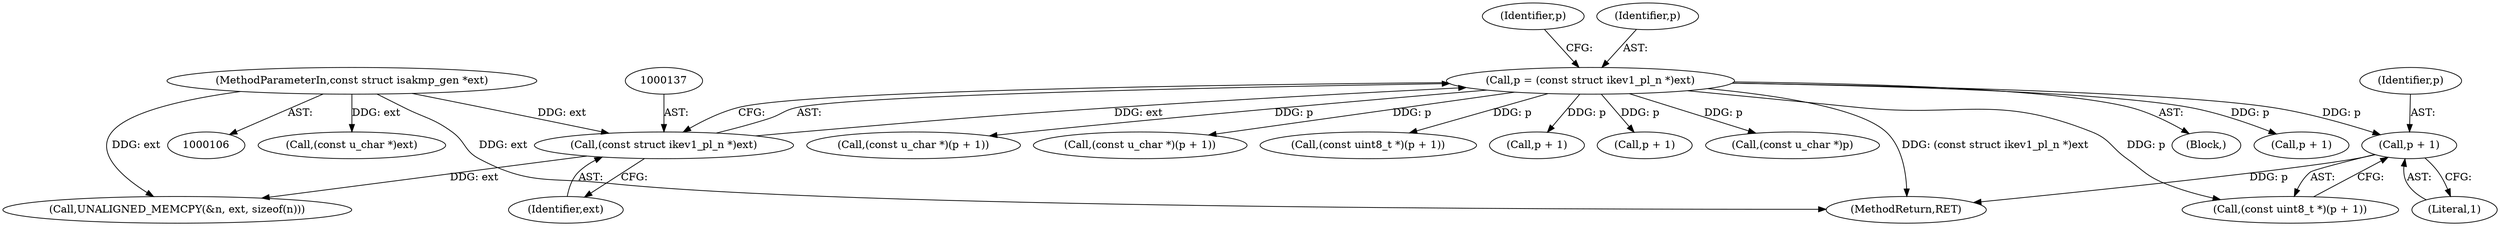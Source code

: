 digraph "0_tcpdump_396e94ff55a80d554b1fe46bf107db1e91008d6c@pointer" {
"1000380" [label="(Call,p + 1)"];
"1000134" [label="(Call,p = (const struct ikev1_pl_n *)ext)"];
"1000136" [label="(Call,(const struct ikev1_pl_n *)ext)"];
"1000109" [label="(MethodParameterIn,const struct isakmp_gen *ext)"];
"1000116" [label="(Block,)"];
"1000255" [label="(Call,p + 1)"];
"1000529" [label="(Call,(const u_char *)ext)"];
"1000378" [label="(Call,(const uint8_t *)(p + 1))"];
"1000141" [label="(Identifier,p)"];
"1000134" [label="(Call,p = (const struct ikev1_pl_n *)ext)"];
"1000390" [label="(Call,(const u_char *)(p + 1))"];
"1000264" [label="(Call,(const u_char *)(p + 1))"];
"1000253" [label="(Call,(const uint8_t *)(p + 1))"];
"1000380" [label="(Call,p + 1)"];
"1000381" [label="(Identifier,p)"];
"1000142" [label="(Call,UNALIGNED_MEMCPY(&n, ext, sizeof(n)))"];
"1000266" [label="(Call,p + 1)"];
"1000138" [label="(Identifier,ext)"];
"1000392" [label="(Call,p + 1)"];
"1000382" [label="(Literal,1)"];
"1000135" [label="(Identifier,p)"];
"1000109" [label="(MethodParameterIn,const struct isakmp_gen *ext)"];
"1000543" [label="(MethodReturn,RET)"];
"1000401" [label="(Call,(const u_char *)p)"];
"1000136" [label="(Call,(const struct ikev1_pl_n *)ext)"];
"1000380" -> "1000378"  [label="AST: "];
"1000380" -> "1000382"  [label="CFG: "];
"1000381" -> "1000380"  [label="AST: "];
"1000382" -> "1000380"  [label="AST: "];
"1000378" -> "1000380"  [label="CFG: "];
"1000380" -> "1000543"  [label="DDG: p"];
"1000134" -> "1000380"  [label="DDG: p"];
"1000134" -> "1000116"  [label="AST: "];
"1000134" -> "1000136"  [label="CFG: "];
"1000135" -> "1000134"  [label="AST: "];
"1000136" -> "1000134"  [label="AST: "];
"1000141" -> "1000134"  [label="CFG: "];
"1000134" -> "1000543"  [label="DDG: (const struct ikev1_pl_n *)ext"];
"1000136" -> "1000134"  [label="DDG: ext"];
"1000134" -> "1000253"  [label="DDG: p"];
"1000134" -> "1000255"  [label="DDG: p"];
"1000134" -> "1000264"  [label="DDG: p"];
"1000134" -> "1000266"  [label="DDG: p"];
"1000134" -> "1000378"  [label="DDG: p"];
"1000134" -> "1000390"  [label="DDG: p"];
"1000134" -> "1000392"  [label="DDG: p"];
"1000134" -> "1000401"  [label="DDG: p"];
"1000136" -> "1000138"  [label="CFG: "];
"1000137" -> "1000136"  [label="AST: "];
"1000138" -> "1000136"  [label="AST: "];
"1000109" -> "1000136"  [label="DDG: ext"];
"1000136" -> "1000142"  [label="DDG: ext"];
"1000109" -> "1000106"  [label="AST: "];
"1000109" -> "1000543"  [label="DDG: ext"];
"1000109" -> "1000142"  [label="DDG: ext"];
"1000109" -> "1000529"  [label="DDG: ext"];
}
